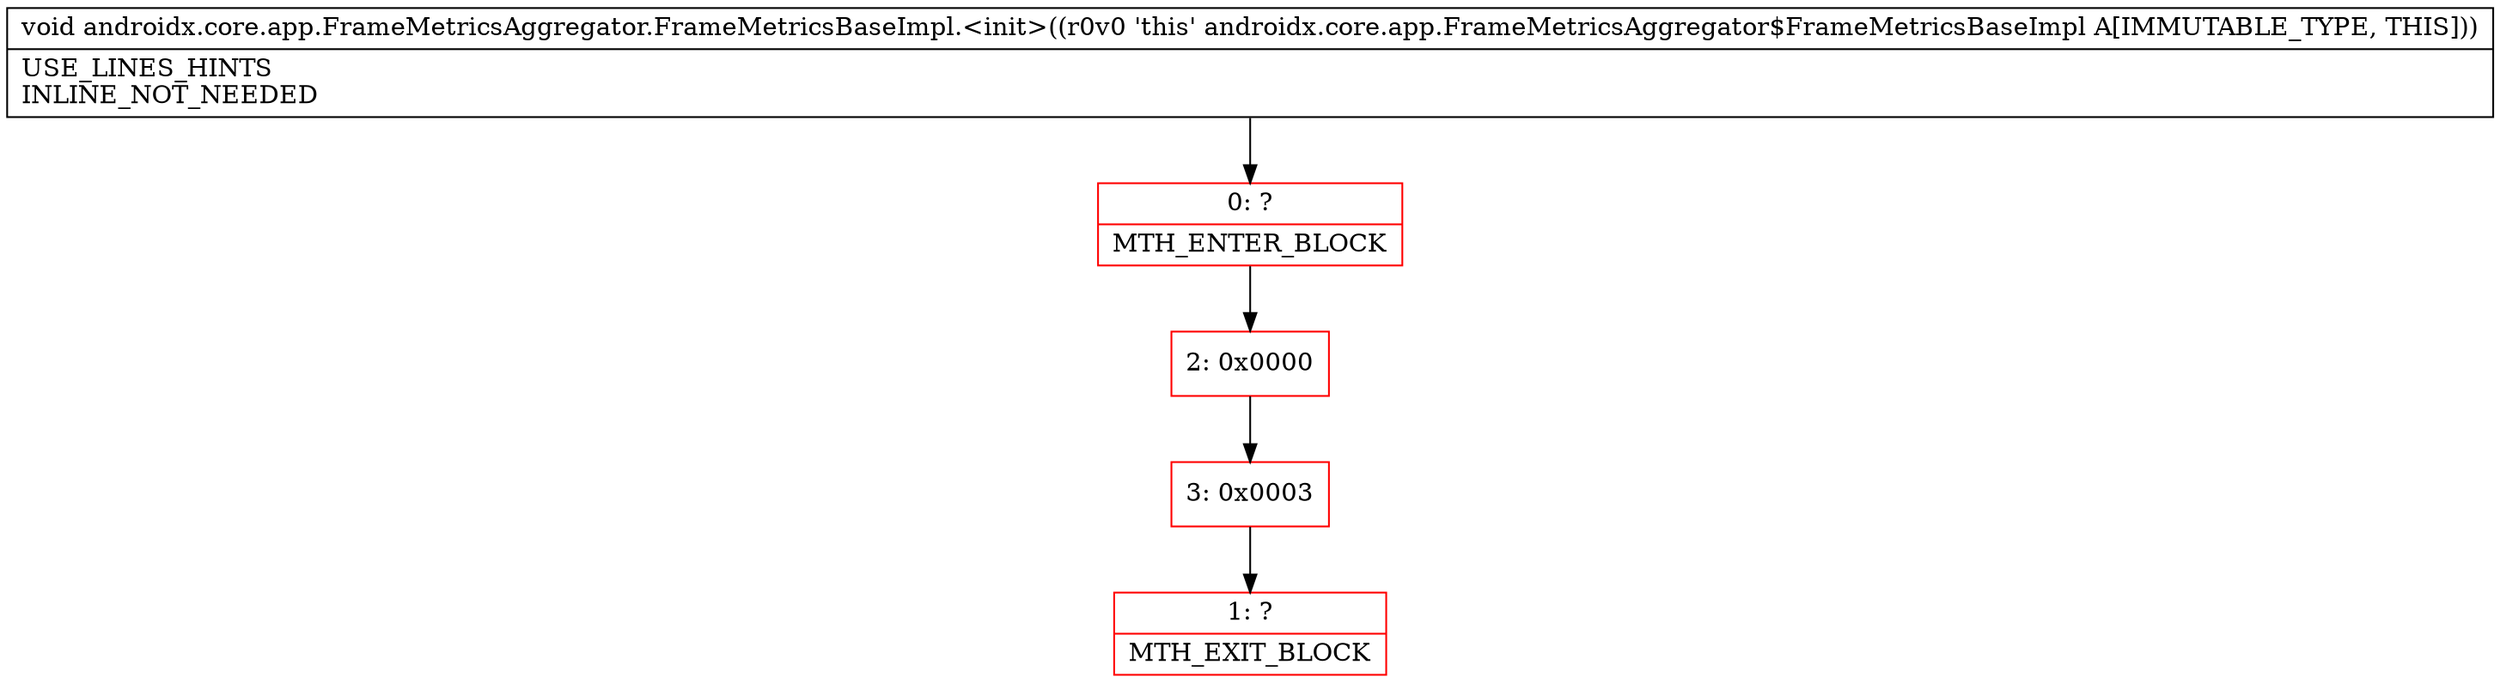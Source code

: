digraph "CFG forandroidx.core.app.FrameMetricsAggregator.FrameMetricsBaseImpl.\<init\>()V" {
subgraph cluster_Region_680974648 {
label = "R(0)";
node [shape=record,color=blue];
}
Node_0 [shape=record,color=red,label="{0\:\ ?|MTH_ENTER_BLOCK\l}"];
Node_2 [shape=record,color=red,label="{2\:\ 0x0000}"];
Node_3 [shape=record,color=red,label="{3\:\ 0x0003}"];
Node_1 [shape=record,color=red,label="{1\:\ ?|MTH_EXIT_BLOCK\l}"];
MethodNode[shape=record,label="{void androidx.core.app.FrameMetricsAggregator.FrameMetricsBaseImpl.\<init\>((r0v0 'this' androidx.core.app.FrameMetricsAggregator$FrameMetricsBaseImpl A[IMMUTABLE_TYPE, THIS]))  | USE_LINES_HINTS\lINLINE_NOT_NEEDED\l}"];
MethodNode -> Node_0;Node_0 -> Node_2;
Node_2 -> Node_3;
Node_3 -> Node_1;
}

